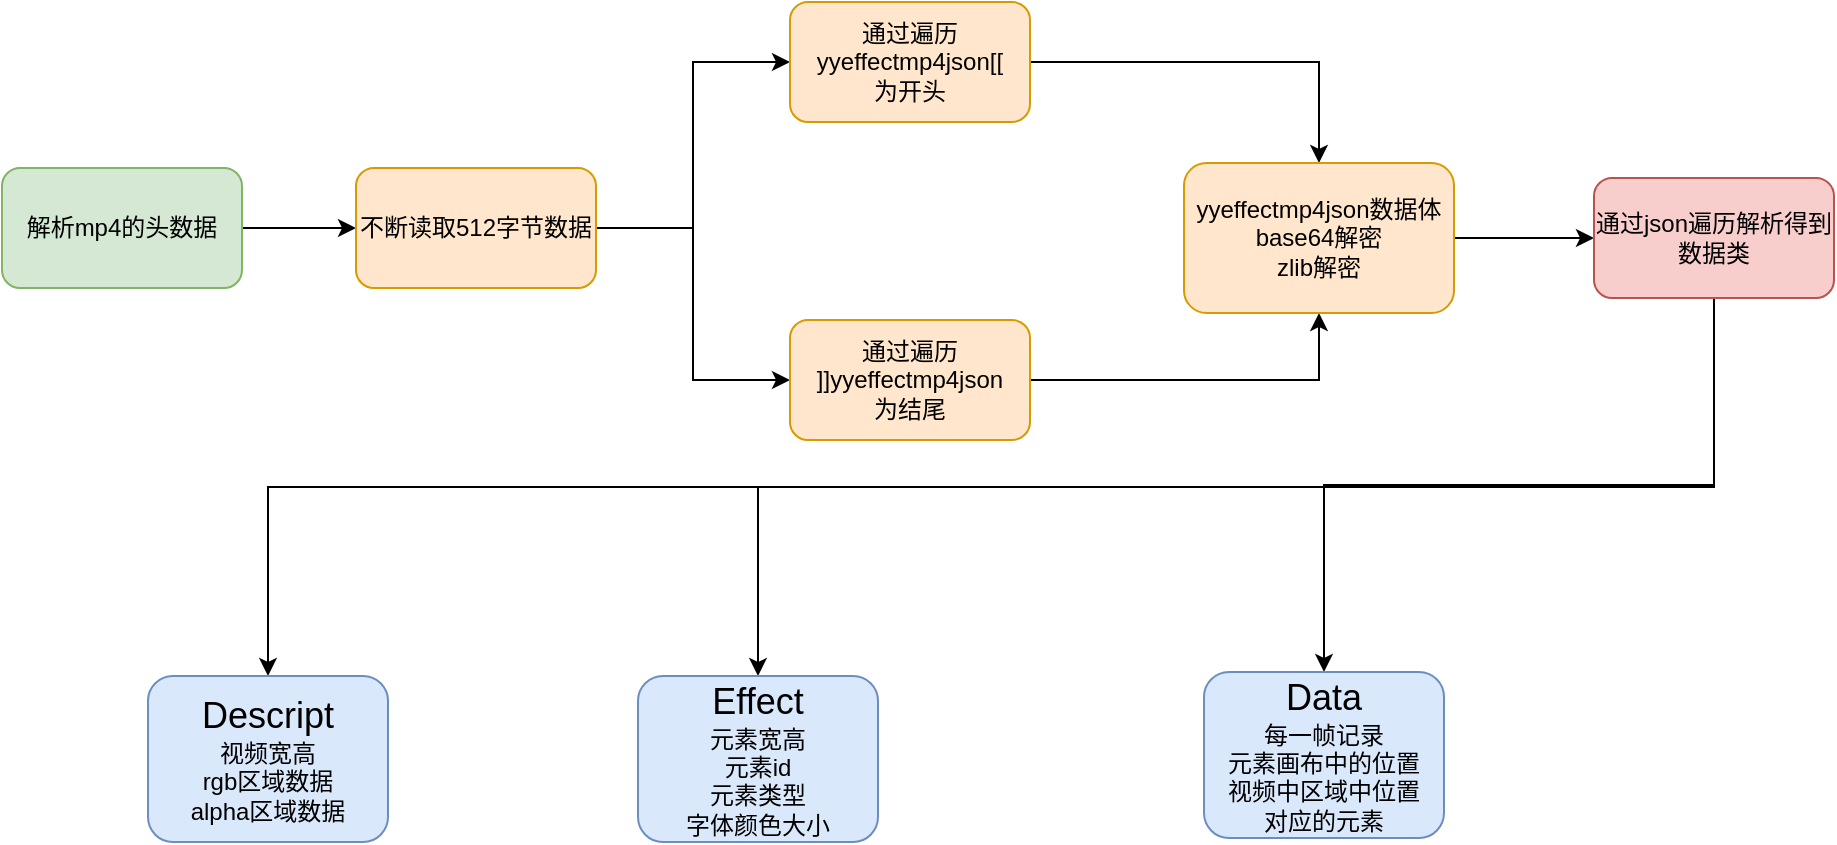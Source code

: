 <mxfile version="20.0.1" type="github" pages="4">
  <diagram id="JA-0cK-SLS5K7fkHWSqH" name="Page-1">
    <mxGraphModel dx="1422" dy="762" grid="0" gridSize="10" guides="1" tooltips="1" connect="1" arrows="1" fold="1" page="1" pageScale="1" pageWidth="1169" pageHeight="827" math="0" shadow="0">
      <root>
        <mxCell id="0" />
        <mxCell id="1" parent="0" />
        <mxCell id="HMpng0yt844E34L1iJV2-3" style="edgeStyle=orthogonalEdgeStyle;rounded=0;orthogonalLoop=1;jettySize=auto;html=1;exitX=1;exitY=0.5;exitDx=0;exitDy=0;" parent="1" source="HMpng0yt844E34L1iJV2-1" target="HMpng0yt844E34L1iJV2-2" edge="1">
          <mxGeometry relative="1" as="geometry" />
        </mxCell>
        <mxCell id="HMpng0yt844E34L1iJV2-1" value="解析mp4的头数据" style="rounded=1;whiteSpace=wrap;html=1;fillColor=#d5e8d4;strokeColor=#82b366;" parent="1" vertex="1">
          <mxGeometry x="115" y="155" width="120" height="60" as="geometry" />
        </mxCell>
        <mxCell id="HMpng0yt844E34L1iJV2-7" style="edgeStyle=orthogonalEdgeStyle;rounded=0;orthogonalLoop=1;jettySize=auto;html=1;exitX=1;exitY=0.5;exitDx=0;exitDy=0;entryX=0;entryY=0.5;entryDx=0;entryDy=0;" parent="1" source="HMpng0yt844E34L1iJV2-2" target="HMpng0yt844E34L1iJV2-4" edge="1">
          <mxGeometry relative="1" as="geometry" />
        </mxCell>
        <mxCell id="HMpng0yt844E34L1iJV2-8" style="edgeStyle=orthogonalEdgeStyle;rounded=0;orthogonalLoop=1;jettySize=auto;html=1;exitX=1;exitY=0.5;exitDx=0;exitDy=0;entryX=0;entryY=0.5;entryDx=0;entryDy=0;" parent="1" source="HMpng0yt844E34L1iJV2-2" target="HMpng0yt844E34L1iJV2-5" edge="1">
          <mxGeometry relative="1" as="geometry" />
        </mxCell>
        <mxCell id="HMpng0yt844E34L1iJV2-2" value="不断读取512字节数据" style="rounded=1;whiteSpace=wrap;html=1;fillColor=#ffe6cc;strokeColor=#d79b00;" parent="1" vertex="1">
          <mxGeometry x="292" y="155" width="120" height="60" as="geometry" />
        </mxCell>
        <mxCell id="HMpng0yt844E34L1iJV2-10" style="edgeStyle=orthogonalEdgeStyle;rounded=0;orthogonalLoop=1;jettySize=auto;html=1;exitX=1;exitY=0.5;exitDx=0;exitDy=0;" parent="1" source="HMpng0yt844E34L1iJV2-4" target="HMpng0yt844E34L1iJV2-9" edge="1">
          <mxGeometry relative="1" as="geometry" />
        </mxCell>
        <mxCell id="HMpng0yt844E34L1iJV2-4" value="通过遍历&lt;br&gt;yyeffectmp4json[[&lt;br&gt;为开头" style="rounded=1;whiteSpace=wrap;html=1;fillColor=#ffe6cc;strokeColor=#d79b00;" parent="1" vertex="1">
          <mxGeometry x="509" y="72" width="120" height="60" as="geometry" />
        </mxCell>
        <mxCell id="HMpng0yt844E34L1iJV2-11" style="edgeStyle=orthogonalEdgeStyle;rounded=0;orthogonalLoop=1;jettySize=auto;html=1;exitX=1;exitY=0.5;exitDx=0;exitDy=0;entryX=0.5;entryY=1;entryDx=0;entryDy=0;" parent="1" source="HMpng0yt844E34L1iJV2-5" target="HMpng0yt844E34L1iJV2-9" edge="1">
          <mxGeometry relative="1" as="geometry" />
        </mxCell>
        <mxCell id="HMpng0yt844E34L1iJV2-5" value="通过遍历&lt;br&gt;]]yyeffectmp4json&lt;br&gt;为结尾" style="rounded=1;whiteSpace=wrap;html=1;fillColor=#ffe6cc;strokeColor=#d79b00;" parent="1" vertex="1">
          <mxGeometry x="509" y="231" width="120" height="60" as="geometry" />
        </mxCell>
        <mxCell id="HMpng0yt844E34L1iJV2-13" style="edgeStyle=orthogonalEdgeStyle;rounded=0;orthogonalLoop=1;jettySize=auto;html=1;exitX=1;exitY=0.5;exitDx=0;exitDy=0;" parent="1" source="HMpng0yt844E34L1iJV2-9" target="HMpng0yt844E34L1iJV2-12" edge="1">
          <mxGeometry relative="1" as="geometry" />
        </mxCell>
        <mxCell id="HMpng0yt844E34L1iJV2-9" value="yyeffectmp4json数据体&lt;br&gt;base64解密&lt;br&gt;zlib解密" style="rounded=1;whiteSpace=wrap;html=1;fillColor=#ffe6cc;strokeColor=#d79b00;" parent="1" vertex="1">
          <mxGeometry x="706" y="152.5" width="135" height="75" as="geometry" />
        </mxCell>
        <mxCell id="HMpng0yt844E34L1iJV2-17" style="edgeStyle=orthogonalEdgeStyle;rounded=0;orthogonalLoop=1;jettySize=auto;html=1;exitX=0.5;exitY=1;exitDx=0;exitDy=0;fontSize=18;" parent="1" source="HMpng0yt844E34L1iJV2-12" target="HMpng0yt844E34L1iJV2-14" edge="1">
          <mxGeometry relative="1" as="geometry" />
        </mxCell>
        <mxCell id="HMpng0yt844E34L1iJV2-18" style="edgeStyle=orthogonalEdgeStyle;rounded=0;orthogonalLoop=1;jettySize=auto;html=1;exitX=0.5;exitY=1;exitDx=0;exitDy=0;fontSize=18;" parent="1" source="HMpng0yt844E34L1iJV2-12" target="HMpng0yt844E34L1iJV2-15" edge="1">
          <mxGeometry relative="1" as="geometry" />
        </mxCell>
        <mxCell id="HMpng0yt844E34L1iJV2-19" style="edgeStyle=orthogonalEdgeStyle;rounded=0;orthogonalLoop=1;jettySize=auto;html=1;exitX=0.5;exitY=1;exitDx=0;exitDy=0;fontSize=18;" parent="1" source="HMpng0yt844E34L1iJV2-12" target="HMpng0yt844E34L1iJV2-16" edge="1">
          <mxGeometry relative="1" as="geometry" />
        </mxCell>
        <mxCell id="HMpng0yt844E34L1iJV2-12" value="通过json遍历解析得到数据类" style="rounded=1;whiteSpace=wrap;html=1;fillColor=#f8cecc;strokeColor=#b85450;" parent="1" vertex="1">
          <mxGeometry x="911" y="160" width="120" height="60" as="geometry" />
        </mxCell>
        <mxCell id="HMpng0yt844E34L1iJV2-14" value="&lt;font style=&quot;font-size: 18px;&quot;&gt;Descript&lt;/font&gt;&lt;br&gt;视频宽高&lt;br&gt;rgb区域数据&lt;br&gt;alpha区域数据" style="rounded=1;whiteSpace=wrap;html=1;fillColor=#dae8fc;strokeColor=#6c8ebf;" parent="1" vertex="1">
          <mxGeometry x="188" y="409" width="120" height="83" as="geometry" />
        </mxCell>
        <mxCell id="HMpng0yt844E34L1iJV2-15" value="&lt;font style=&quot;font-size: 18px;&quot;&gt;Effect&lt;/font&gt;&lt;br&gt;元素宽高&lt;br&gt;元素id&lt;br&gt;元素类型&lt;br&gt;字体颜色大小" style="rounded=1;whiteSpace=wrap;html=1;fillColor=#dae8fc;strokeColor=#6c8ebf;" parent="1" vertex="1">
          <mxGeometry x="433" y="409" width="120" height="83" as="geometry" />
        </mxCell>
        <mxCell id="HMpng0yt844E34L1iJV2-16" value="&lt;font style=&quot;font-size: 18px;&quot;&gt;Data&lt;/font&gt;&lt;br&gt;每一帧记录&lt;br&gt;元素画布中的位置&lt;br&gt;视频中区域中位置&lt;br&gt;对应的元素" style="rounded=1;whiteSpace=wrap;html=1;fillColor=#dae8fc;strokeColor=#6c8ebf;" parent="1" vertex="1">
          <mxGeometry x="716" y="407" width="120" height="83" as="geometry" />
        </mxCell>
      </root>
    </mxGraphModel>
  </diagram>
  <diagram id="l55byBFGaEN4o21e4-o3" name="Page-2">
    <mxGraphModel dx="1422" dy="740" grid="0" gridSize="10" guides="1" tooltips="1" connect="1" arrows="1" fold="1" page="1" pageScale="1" pageWidth="1169" pageHeight="827" math="0" shadow="0">
      <root>
        <mxCell id="0" />
        <mxCell id="1" parent="0" />
        <mxCell id="KMhjiDYniRm0YyHwKqhk-8" style="edgeStyle=orthogonalEdgeStyle;rounded=0;orthogonalLoop=1;jettySize=auto;html=1;exitX=1;exitY=0.75;exitDx=0;exitDy=0;entryX=0;entryY=0.75;entryDx=0;entryDy=0;fontSize=12;" edge="1" parent="1" source="KMhjiDYniRm0YyHwKqhk-1" target="KMhjiDYniRm0YyHwKqhk-3">
          <mxGeometry relative="1" as="geometry" />
        </mxCell>
        <mxCell id="KMhjiDYniRm0YyHwKqhk-13" style="edgeStyle=orthogonalEdgeStyle;rounded=0;orthogonalLoop=1;jettySize=auto;html=1;exitX=0.5;exitY=1;exitDx=0;exitDy=0;fontSize=12;" edge="1" parent="1" source="KMhjiDYniRm0YyHwKqhk-1" target="KMhjiDYniRm0YyHwKqhk-11">
          <mxGeometry relative="1" as="geometry" />
        </mxCell>
        <mxCell id="KMhjiDYniRm0YyHwKqhk-14" style="edgeStyle=orthogonalEdgeStyle;rounded=0;orthogonalLoop=1;jettySize=auto;html=1;exitX=0.5;exitY=1;exitDx=0;exitDy=0;fontSize=12;" edge="1" parent="1" source="KMhjiDYniRm0YyHwKqhk-1" target="KMhjiDYniRm0YyHwKqhk-12">
          <mxGeometry relative="1" as="geometry" />
        </mxCell>
        <mxCell id="KMhjiDYniRm0YyHwKqhk-1" value="EvaHardDecoder&lt;br&gt;硬解控制器&lt;br&gt;解码控制&lt;br&gt;渲染控制" style="rounded=1;whiteSpace=wrap;html=1;fontSize=18;fillColor=#dae8fc;strokeColor=#6c8ebf;" vertex="1" parent="1">
          <mxGeometry x="305" y="297" width="175" height="117" as="geometry" />
        </mxCell>
        <mxCell id="KMhjiDYniRm0YyHwKqhk-4" style="edgeStyle=orthogonalEdgeStyle;rounded=0;orthogonalLoop=1;jettySize=auto;html=1;exitX=0.5;exitY=1;exitDx=0;exitDy=0;fontSize=12;" edge="1" parent="1" source="KMhjiDYniRm0YyHwKqhk-2" target="KMhjiDYniRm0YyHwKqhk-1">
          <mxGeometry relative="1" as="geometry" />
        </mxCell>
        <mxCell id="KMhjiDYniRm0YyHwKqhk-5" style="edgeStyle=orthogonalEdgeStyle;rounded=0;orthogonalLoop=1;jettySize=auto;html=1;exitX=0.5;exitY=1;exitDx=0;exitDy=0;fontSize=12;" edge="1" parent="1" source="KMhjiDYniRm0YyHwKqhk-2" target="KMhjiDYniRm0YyHwKqhk-3">
          <mxGeometry relative="1" as="geometry" />
        </mxCell>
        <mxCell id="KMhjiDYniRm0YyHwKqhk-2" value="EvaAnimPlayer&lt;br&gt;动画播放器&lt;br&gt;播放MP4&lt;br&gt;加载元素图" style="rounded=1;whiteSpace=wrap;html=1;fontSize=18;fillColor=default;" vertex="1" parent="1">
          <mxGeometry x="480" y="74" width="175" height="117" as="geometry" />
        </mxCell>
        <mxCell id="KMhjiDYniRm0YyHwKqhk-7" style="edgeStyle=orthogonalEdgeStyle;rounded=0;orthogonalLoop=1;jettySize=auto;html=1;exitX=0;exitY=0.25;exitDx=0;exitDy=0;entryX=1;entryY=0.25;entryDx=0;entryDy=0;fontSize=12;" edge="1" parent="1" source="KMhjiDYniRm0YyHwKqhk-3" target="KMhjiDYniRm0YyHwKqhk-1">
          <mxGeometry relative="1" as="geometry" />
        </mxCell>
        <mxCell id="KMhjiDYniRm0YyHwKqhk-3" value="EvaAnimView&lt;br&gt;动画播放控件" style="rounded=1;whiteSpace=wrap;html=1;fontSize=18;fillColor=#d5e8d4;strokeColor=#82b366;" vertex="1" parent="1">
          <mxGeometry x="655" y="297" width="175" height="117" as="geometry" />
        </mxCell>
        <mxCell id="KMhjiDYniRm0YyHwKqhk-9" value="传输生命周期和surfaceView" style="text;html=1;strokeColor=none;fillColor=none;align=center;verticalAlign=middle;whiteSpace=wrap;rounded=0;fontSize=12;" vertex="1" parent="1">
          <mxGeometry x="503" y="290" width="109" height="30" as="geometry" />
        </mxCell>
        <mxCell id="KMhjiDYniRm0YyHwKqhk-10" value="解析数据并进行渲染画面" style="text;html=1;strokeColor=none;fillColor=none;align=center;verticalAlign=middle;whiteSpace=wrap;rounded=0;fontSize=12;" vertex="1" parent="1">
          <mxGeometry x="511.5" y="395" width="92" height="30" as="geometry" />
        </mxCell>
        <mxCell id="KMhjiDYniRm0YyHwKqhk-20" style="edgeStyle=orthogonalEdgeStyle;rounded=0;orthogonalLoop=1;jettySize=auto;html=1;exitX=0.5;exitY=1;exitDx=0;exitDy=0;fontSize=14;" edge="1" parent="1" source="KMhjiDYniRm0YyHwKqhk-11" target="KMhjiDYniRm0YyHwKqhk-19">
          <mxGeometry relative="1" as="geometry" />
        </mxCell>
        <mxCell id="gxpRIGVhCJFvG0kcbGd9-1" style="edgeStyle=orthogonalEdgeStyle;rounded=0;orthogonalLoop=1;jettySize=auto;html=1;exitX=0.5;exitY=1;exitDx=0;exitDy=0;fontSize=14;" edge="1" parent="1" source="KMhjiDYniRm0YyHwKqhk-11" target="hPQubh_bo0eel5FMGc-G-2">
          <mxGeometry relative="1" as="geometry" />
        </mxCell>
        <mxCell id="KMhjiDYniRm0YyHwKqhk-11" value="DecodeThread&lt;br&gt;MP4解码" style="rounded=1;whiteSpace=wrap;html=1;fontSize=18;fillColor=#f8cecc;strokeColor=#b85450;" vertex="1" parent="1">
          <mxGeometry x="88" y="505" width="175" height="117" as="geometry" />
        </mxCell>
        <mxCell id="KMhjiDYniRm0YyHwKqhk-17" style="edgeStyle=orthogonalEdgeStyle;rounded=0;orthogonalLoop=1;jettySize=auto;html=1;exitX=1;exitY=0.5;exitDx=0;exitDy=0;fontSize=12;" edge="1" parent="1" source="KMhjiDYniRm0YyHwKqhk-12" target="KMhjiDYniRm0YyHwKqhk-15">
          <mxGeometry relative="1" as="geometry" />
        </mxCell>
        <mxCell id="KMhjiDYniRm0YyHwKqhk-18" style="edgeStyle=orthogonalEdgeStyle;rounded=0;orthogonalLoop=1;jettySize=auto;html=1;exitX=1;exitY=0.5;exitDx=0;exitDy=0;fontSize=12;" edge="1" parent="1" source="KMhjiDYniRm0YyHwKqhk-12" target="KMhjiDYniRm0YyHwKqhk-16">
          <mxGeometry relative="1" as="geometry" />
        </mxCell>
        <mxCell id="KMhjiDYniRm0YyHwKqhk-12" value="RenderThread&lt;br&gt;MP4渲染" style="rounded=1;whiteSpace=wrap;html=1;fontSize=18;fillColor=#e1d5e7;strokeColor=#9673a6;" vertex="1" parent="1">
          <mxGeometry x="357" y="505" width="175" height="117" as="geometry" />
        </mxCell>
        <mxCell id="KMhjiDYniRm0YyHwKqhk-22" style="edgeStyle=orthogonalEdgeStyle;rounded=0;orthogonalLoop=1;jettySize=auto;html=1;exitX=1;exitY=0.5;exitDx=0;exitDy=0;entryX=0;entryY=0.5;entryDx=0;entryDy=0;fontSize=14;" edge="1" parent="1" source="KMhjiDYniRm0YyHwKqhk-15" target="KMhjiDYniRm0YyHwKqhk-21">
          <mxGeometry relative="1" as="geometry" />
        </mxCell>
        <mxCell id="KMhjiDYniRm0YyHwKqhk-15" value="rendercontroller&lt;br&gt;MP4渲染器" style="rounded=1;whiteSpace=wrap;html=1;fontSize=18;fillColor=#e1d5e7;strokeColor=#9673a6;" vertex="1" parent="1">
          <mxGeometry x="691" y="474" width="185" height="59" as="geometry" />
        </mxCell>
        <mxCell id="KMhjiDYniRm0YyHwKqhk-23" style="edgeStyle=orthogonalEdgeStyle;rounded=0;orthogonalLoop=1;jettySize=auto;html=1;exitX=1;exitY=0.5;exitDx=0;exitDy=0;entryX=0;entryY=0.5;entryDx=0;entryDy=0;fontSize=14;" edge="1" parent="1" source="KMhjiDYniRm0YyHwKqhk-16" target="KMhjiDYniRm0YyHwKqhk-21">
          <mxGeometry relative="1" as="geometry" />
        </mxCell>
        <mxCell id="KMhjiDYniRm0YyHwKqhk-16" value="evarmixcontroller&lt;br&gt;元素渲染器" style="rounded=1;whiteSpace=wrap;html=1;fontSize=18;fillColor=#e1d5e7;strokeColor=#9673a6;" vertex="1" parent="1">
          <mxGeometry x="691" y="601" width="185" height="59" as="geometry" />
        </mxCell>
        <mxCell id="KMhjiDYniRm0YyHwKqhk-19" value="Android&lt;br&gt;MediaCodec&lt;br&gt;媒体渲染器&lt;br&gt;&lt;font style=&quot;font-size: 14px;&quot;&gt;进行生产者队列解析&lt;/font&gt;" style="rounded=1;whiteSpace=wrap;html=1;fontSize=18;fillColor=#f8cecc;strokeColor=#b85450;" vertex="1" parent="1">
          <mxGeometry x="88" y="683" width="175" height="117" as="geometry" />
        </mxCell>
        <mxCell id="KMhjiDYniRm0YyHwKqhk-21" value="合成元素MP4渲染" style="rounded=1;whiteSpace=wrap;html=1;fontSize=14;fillColor=#e1d5e7;strokeColor=#9673a6;" vertex="1" parent="1">
          <mxGeometry x="973" y="533" width="120" height="60" as="geometry" />
        </mxCell>
        <mxCell id="hPQubh_bo0eel5FMGc-G-2" value="EvaMixAnimPlugin&lt;br&gt;元素管理插件" style="rounded=1;whiteSpace=wrap;html=1;fontSize=18;fillColor=#f8cecc;strokeColor=#b85450;" vertex="1" parent="1">
          <mxGeometry x="349" y="683" width="175" height="117" as="geometry" />
        </mxCell>
      </root>
    </mxGraphModel>
  </diagram>
  <diagram id="GVyy-uEB3V-bV0kgndLN" name="Page-3">
    <mxGraphModel dx="1422" dy="796" grid="0" gridSize="10" guides="1" tooltips="1" connect="1" arrows="1" fold="1" page="1" pageScale="1" pageWidth="1169" pageHeight="827" math="0" shadow="0">
      <root>
        <mxCell id="0" />
        <mxCell id="1" parent="0" />
        <mxCell id="5WXBGpSo9utf3ey5R3eQ-7" style="edgeStyle=orthogonalEdgeStyle;rounded=0;orthogonalLoop=1;jettySize=auto;html=1;exitX=1;exitY=0.5;exitDx=0;exitDy=0;entryX=0;entryY=0.5;entryDx=0;entryDy=0;fontSize=14;" edge="1" parent="1" source="5WXBGpSo9utf3ey5R3eQ-1" target="5WXBGpSo9utf3ey5R3eQ-2">
          <mxGeometry relative="1" as="geometry" />
        </mxCell>
        <mxCell id="5WXBGpSo9utf3ey5R3eQ-9" style="edgeStyle=orthogonalEdgeStyle;rounded=0;orthogonalLoop=1;jettySize=auto;html=1;exitX=1;exitY=0.5;exitDx=0;exitDy=0;entryX=0;entryY=0.5;entryDx=0;entryDy=0;fontSize=14;" edge="1" parent="1" source="5WXBGpSo9utf3ey5R3eQ-1" target="5WXBGpSo9utf3ey5R3eQ-4">
          <mxGeometry relative="1" as="geometry" />
        </mxCell>
        <mxCell id="5WXBGpSo9utf3ey5R3eQ-10" style="edgeStyle=orthogonalEdgeStyle;rounded=0;orthogonalLoop=1;jettySize=auto;html=1;exitX=1;exitY=0.5;exitDx=0;exitDy=0;entryX=0;entryY=0.5;entryDx=0;entryDy=0;fontSize=14;" edge="1" parent="1" source="5WXBGpSo9utf3ey5R3eQ-1" target="5WXBGpSo9utf3ey5R3eQ-5">
          <mxGeometry relative="1" as="geometry" />
        </mxCell>
        <mxCell id="5WXBGpSo9utf3ey5R3eQ-11" style="edgeStyle=orthogonalEdgeStyle;rounded=0;orthogonalLoop=1;jettySize=auto;html=1;exitX=1;exitY=0.5;exitDx=0;exitDy=0;entryX=0;entryY=0.5;entryDx=0;entryDy=0;fontSize=14;" edge="1" parent="1" source="5WXBGpSo9utf3ey5R3eQ-1" target="5WXBGpSo9utf3ey5R3eQ-6">
          <mxGeometry relative="1" as="geometry" />
        </mxCell>
        <mxCell id="OkzkY5j7qnJmPeyIkz-I-10" style="edgeStyle=orthogonalEdgeStyle;rounded=0;orthogonalLoop=1;jettySize=auto;html=1;exitX=1;exitY=0.5;exitDx=0;exitDy=0;entryX=0;entryY=0.5;entryDx=0;entryDy=0;fontSize=14;" edge="1" parent="1" source="5WXBGpSo9utf3ey5R3eQ-1" target="5WXBGpSo9utf3ey5R3eQ-3">
          <mxGeometry relative="1" as="geometry" />
        </mxCell>
        <mxCell id="5WXBGpSo9utf3ey5R3eQ-1" value="EvaMixAnimPlugin&lt;br&gt;元素管理" style="rounded=1;whiteSpace=wrap;html=1;fontSize=14;fillColor=#dae8fc;strokeColor=#6c8ebf;" vertex="1" parent="1">
          <mxGeometry x="98" y="224" width="120" height="60" as="geometry" />
        </mxCell>
        <mxCell id="OkzkY5j7qnJmPeyIkz-I-2" style="edgeStyle=orthogonalEdgeStyle;rounded=0;orthogonalLoop=1;jettySize=auto;html=1;exitX=1;exitY=0.5;exitDx=0;exitDy=0;entryX=0;entryY=0.5;entryDx=0;entryDy=0;fontSize=14;" edge="1" parent="1" source="5WXBGpSo9utf3ey5R3eQ-2" target="OkzkY5j7qnJmPeyIkz-I-1">
          <mxGeometry relative="1" as="geometry" />
        </mxCell>
        <mxCell id="5WXBGpSo9utf3ey5R3eQ-2" value="1.parseSrc&lt;br&gt;解析元素的数据" style="rounded=1;whiteSpace=wrap;html=1;fontSize=14;fillColor=default;" vertex="1" parent="1">
          <mxGeometry x="387" y="39" width="120" height="60" as="geometry" />
        </mxCell>
        <mxCell id="FiHcZ8c03YcH8ZYgdiZP-1" style="edgeStyle=orthogonalEdgeStyle;rounded=0;orthogonalLoop=1;jettySize=auto;html=1;exitX=1;exitY=0.5;exitDx=0;exitDy=0;entryX=0;entryY=0.5;entryDx=0;entryDy=0;fontSize=20;" edge="1" parent="1" source="5WXBGpSo9utf3ey5R3eQ-3" target="OkzkY5j7qnJmPeyIkz-I-1">
          <mxGeometry relative="1" as="geometry" />
        </mxCell>
        <mxCell id="5WXBGpSo9utf3ey5R3eQ-3" value="2.parseFrame&lt;br&gt;解析帧的元素数据" style="rounded=1;whiteSpace=wrap;html=1;fontSize=14;fillColor=default;" vertex="1" parent="1">
          <mxGeometry x="387" y="158" width="120" height="60" as="geometry" />
        </mxCell>
        <mxCell id="OkzkY5j7qnJmPeyIkz-I-5" style="edgeStyle=orthogonalEdgeStyle;rounded=0;orthogonalLoop=1;jettySize=auto;html=1;exitX=1;exitY=0.5;exitDx=0;exitDy=0;entryX=0;entryY=0.5;entryDx=0;entryDy=0;fontSize=14;" edge="1" parent="1" source="5WXBGpSo9utf3ey5R3eQ-4" target="OkzkY5j7qnJmPeyIkz-I-1">
          <mxGeometry relative="1" as="geometry" />
        </mxCell>
        <mxCell id="5WXBGpSo9utf3ey5R3eQ-4" value="3.parseFrame&lt;br&gt;读取元素图片" style="rounded=1;whiteSpace=wrap;html=1;fontSize=14;fillColor=default;" vertex="1" parent="1">
          <mxGeometry x="387" y="277" width="120" height="60" as="geometry" />
        </mxCell>
        <mxCell id="OkzkY5j7qnJmPeyIkz-I-6" style="edgeStyle=orthogonalEdgeStyle;rounded=0;orthogonalLoop=1;jettySize=auto;html=1;exitX=1;exitY=0.5;exitDx=0;exitDy=0;entryX=0;entryY=0.5;entryDx=0;entryDy=0;fontSize=14;" edge="1" parent="1" source="5WXBGpSo9utf3ey5R3eQ-5" target="OkzkY5j7qnJmPeyIkz-I-1">
          <mxGeometry relative="1" as="geometry" />
        </mxCell>
        <mxCell id="5WXBGpSo9utf3ey5R3eQ-5" value="4.createTxtBitmap&lt;br&gt;生成文字图片" style="rounded=1;whiteSpace=wrap;html=1;fontSize=14;fillColor=default;" vertex="1" parent="1">
          <mxGeometry x="387" y="380" width="120" height="60" as="geometry" />
        </mxCell>
        <mxCell id="OkzkY5j7qnJmPeyIkz-I-8" style="edgeStyle=orthogonalEdgeStyle;rounded=0;orthogonalLoop=1;jettySize=auto;html=1;exitX=1;exitY=0.5;exitDx=0;exitDy=0;entryX=0;entryY=0.5;entryDx=0;entryDy=0;fontSize=14;" edge="1" parent="1" source="5WXBGpSo9utf3ey5R3eQ-6" target="OkzkY5j7qnJmPeyIkz-I-1">
          <mxGeometry relative="1" as="geometry" />
        </mxCell>
        <mxCell id="5WXBGpSo9utf3ey5R3eQ-6" value="5.检查元素有效性&lt;br&gt;（4通道图片）" style="rounded=1;whiteSpace=wrap;html=1;fontSize=14;fillColor=default;" vertex="1" parent="1">
          <mxGeometry x="385" y="491" width="120" height="60" as="geometry" />
        </mxCell>
        <mxCell id="OkzkY5j7qnJmPeyIkz-I-1" value="mixrender&lt;br&gt;元素渲染" style="rounded=1;whiteSpace=wrap;html=1;fontSize=14;fillColor=#e1d5e7;strokeColor=#9673a6;" vertex="1" parent="1">
          <mxGeometry x="718" y="260" width="120" height="60" as="geometry" />
        </mxCell>
        <mxCell id="FiHcZ8c03YcH8ZYgdiZP-4" style="edgeStyle=orthogonalEdgeStyle;rounded=0;orthogonalLoop=1;jettySize=auto;html=1;exitX=0.5;exitY=1;exitDx=0;exitDy=0;fontSize=12;" edge="1" parent="1" source="FiHcZ8c03YcH8ZYgdiZP-2" target="5WXBGpSo9utf3ey5R3eQ-1">
          <mxGeometry relative="1" as="geometry" />
        </mxCell>
        <mxCell id="FiHcZ8c03YcH8ZYgdiZP-2" value="&lt;font style=&quot;font-size: 12px;&quot;&gt;IEvaFetchResource&lt;br&gt;回调元素资源&lt;br&gt;&lt;/font&gt;" style="rounded=1;whiteSpace=wrap;html=1;fontSize=20;fillColor=#d5e8d4;strokeColor=#82b366;" vertex="1" parent="1">
          <mxGeometry x="98" y="84" width="120" height="60" as="geometry" />
        </mxCell>
      </root>
    </mxGraphModel>
  </diagram>
  <diagram id="9BNEeskC9LEKOzZ1Cuh_" name="Page-4">
    <mxGraphModel dx="1422" dy="761" grid="0" gridSize="10" guides="1" tooltips="1" connect="1" arrows="1" fold="1" page="1" pageScale="1" pageWidth="1169" pageHeight="827" math="0" shadow="0">
      <root>
        <mxCell id="0" />
        <mxCell id="1" parent="0" />
        <mxCell id="jQiSrqEM7NYahTt3vIF0-4" style="edgeStyle=orthogonalEdgeStyle;rounded=0;orthogonalLoop=1;jettySize=auto;html=1;exitX=1;exitY=0.5;exitDx=0;exitDy=0;fontSize=14;" parent="1" source="jQiSrqEM7NYahTt3vIF0-1" target="jQiSrqEM7NYahTt3vIF0-3" edge="1">
          <mxGeometry relative="1" as="geometry" />
        </mxCell>
        <mxCell id="jQiSrqEM7NYahTt3vIF0-10" style="edgeStyle=orthogonalEdgeStyle;rounded=0;orthogonalLoop=1;jettySize=auto;html=1;exitX=0.5;exitY=1;exitDx=0;exitDy=0;fontSize=14;" parent="1" source="jQiSrqEM7NYahTt3vIF0-1" target="jQiSrqEM7NYahTt3vIF0-2" edge="1">
          <mxGeometry relative="1" as="geometry" />
        </mxCell>
        <mxCell id="jQiSrqEM7NYahTt3vIF0-1" value="render.cpp&lt;br&gt;透明mp4绘制" style="rounded=1;whiteSpace=wrap;html=1;fontSize=14;fillColor=#dae8fc;strokeColor=#6c8ebf;" parent="1" vertex="1">
          <mxGeometry x="283" y="204" width="120" height="60" as="geometry" />
        </mxCell>
        <mxCell id="jQiSrqEM7NYahTt3vIF0-12" style="edgeStyle=orthogonalEdgeStyle;rounded=0;orthogonalLoop=1;jettySize=auto;html=1;exitX=1;exitY=0.5;exitDx=0;exitDy=0;fontSize=14;" parent="1" source="jQiSrqEM7NYahTt3vIF0-2" target="jQiSrqEM7NYahTt3vIF0-11" edge="1">
          <mxGeometry relative="1" as="geometry" />
        </mxCell>
        <mxCell id="jQiSrqEM7NYahTt3vIF0-15" style="edgeStyle=orthogonalEdgeStyle;rounded=0;orthogonalLoop=1;jettySize=auto;html=1;exitX=0.5;exitY=1;exitDx=0;exitDy=0;fontSize=14;" parent="1" source="jQiSrqEM7NYahTt3vIF0-2" target="jQiSrqEM7NYahTt3vIF0-14" edge="1">
          <mxGeometry relative="1" as="geometry" />
        </mxCell>
        <mxCell id="jQiSrqEM7NYahTt3vIF0-2" value="mixrender.cpp&lt;br&gt;元素遮罩" style="rounded=1;whiteSpace=wrap;html=1;fontSize=14;fillColor=#dae8fc;strokeColor=#6c8ebf;" parent="1" vertex="1">
          <mxGeometry x="283" y="332" width="120" height="60" as="geometry" />
        </mxCell>
        <mxCell id="jQiSrqEM7NYahTt3vIF0-6" style="edgeStyle=orthogonalEdgeStyle;rounded=0;orthogonalLoop=1;jettySize=auto;html=1;exitX=1;exitY=0.5;exitDx=0;exitDy=0;fontSize=14;" parent="1" source="jQiSrqEM7NYahTt3vIF0-3" target="jQiSrqEM7NYahTt3vIF0-5" edge="1">
          <mxGeometry relative="1" as="geometry" />
        </mxCell>
        <mxCell id="jQiSrqEM7NYahTt3vIF0-3" value="计算mp4纹理顶点位置&lt;br&gt;归一化rgbFrame顶点&lt;br&gt;归一化alphaFrame顶点" style="rounded=1;whiteSpace=wrap;html=1;fontSize=14;fillColor=default;" parent="1" vertex="1">
          <mxGeometry x="517" y="204" width="156" height="60" as="geometry" />
        </mxCell>
        <mxCell id="jQiSrqEM7NYahTt3vIF0-5" value="读取顶点&lt;br&gt;rgb纹理&lt;br&gt;alpha.r纹理&lt;br&gt;进行渲染" style="rounded=1;whiteSpace=wrap;html=1;fontSize=14;fillColor=#f8cecc;strokeColor=#b85450;" parent="1" vertex="1">
          <mxGeometry x="770" y="191.5" width="120" height="85" as="geometry" />
        </mxCell>
        <mxCell id="jQiSrqEM7NYahTt3vIF0-11" value="元素贴图&lt;br&gt;蒙版区域合成&lt;br&gt;字体显示" style="rounded=1;whiteSpace=wrap;html=1;fontSize=14;fillColor=#f8cecc;strokeColor=#b85450;" parent="1" vertex="1">
          <mxGeometry x="520" y="332" width="120" height="60" as="geometry" />
        </mxCell>
        <mxCell id="jQiSrqEM7NYahTt3vIF0-14" value="swapBuffers&lt;br&gt;交互前后纹理" style="rounded=1;whiteSpace=wrap;html=1;fontSize=14;fillColor=#e1d5e7;strokeColor=#9673a6;" parent="1" vertex="1">
          <mxGeometry x="283" y="460" width="120" height="60" as="geometry" />
        </mxCell>
        <mxCell id="jQiSrqEM7NYahTt3vIF0-17" style="edgeStyle=orthogonalEdgeStyle;rounded=0;orthogonalLoop=1;jettySize=auto;html=1;exitX=0.5;exitY=1;exitDx=0;exitDy=0;fontSize=14;" parent="1" source="jQiSrqEM7NYahTt3vIF0-16" target="jQiSrqEM7NYahTt3vIF0-1" edge="1">
          <mxGeometry relative="1" as="geometry" />
        </mxCell>
        <mxCell id="jQiSrqEM7NYahTt3vIF0-16" value="RenderThread&lt;br&gt;线程绘制" style="rounded=1;whiteSpace=wrap;html=1;fontSize=14;fillColor=#dae8fc;strokeColor=#6c8ebf;" parent="1" vertex="1">
          <mxGeometry x="283" y="87" width="120" height="60" as="geometry" />
        </mxCell>
        <mxCell id="3Q1y_fFFkD1KXdwv2rtC-1" value="&lt;font style=&quot;font-size: 20px;&quot;&gt;yyeva.so&amp;nbsp;native层&lt;/font&gt;" style="text;html=1;strokeColor=none;fillColor=none;align=center;verticalAlign=middle;whiteSpace=wrap;rounded=0;fontSize=14;" parent="1" vertex="1">
          <mxGeometry x="68" y="11" width="208" height="30" as="geometry" />
        </mxCell>
      </root>
    </mxGraphModel>
  </diagram>
</mxfile>
